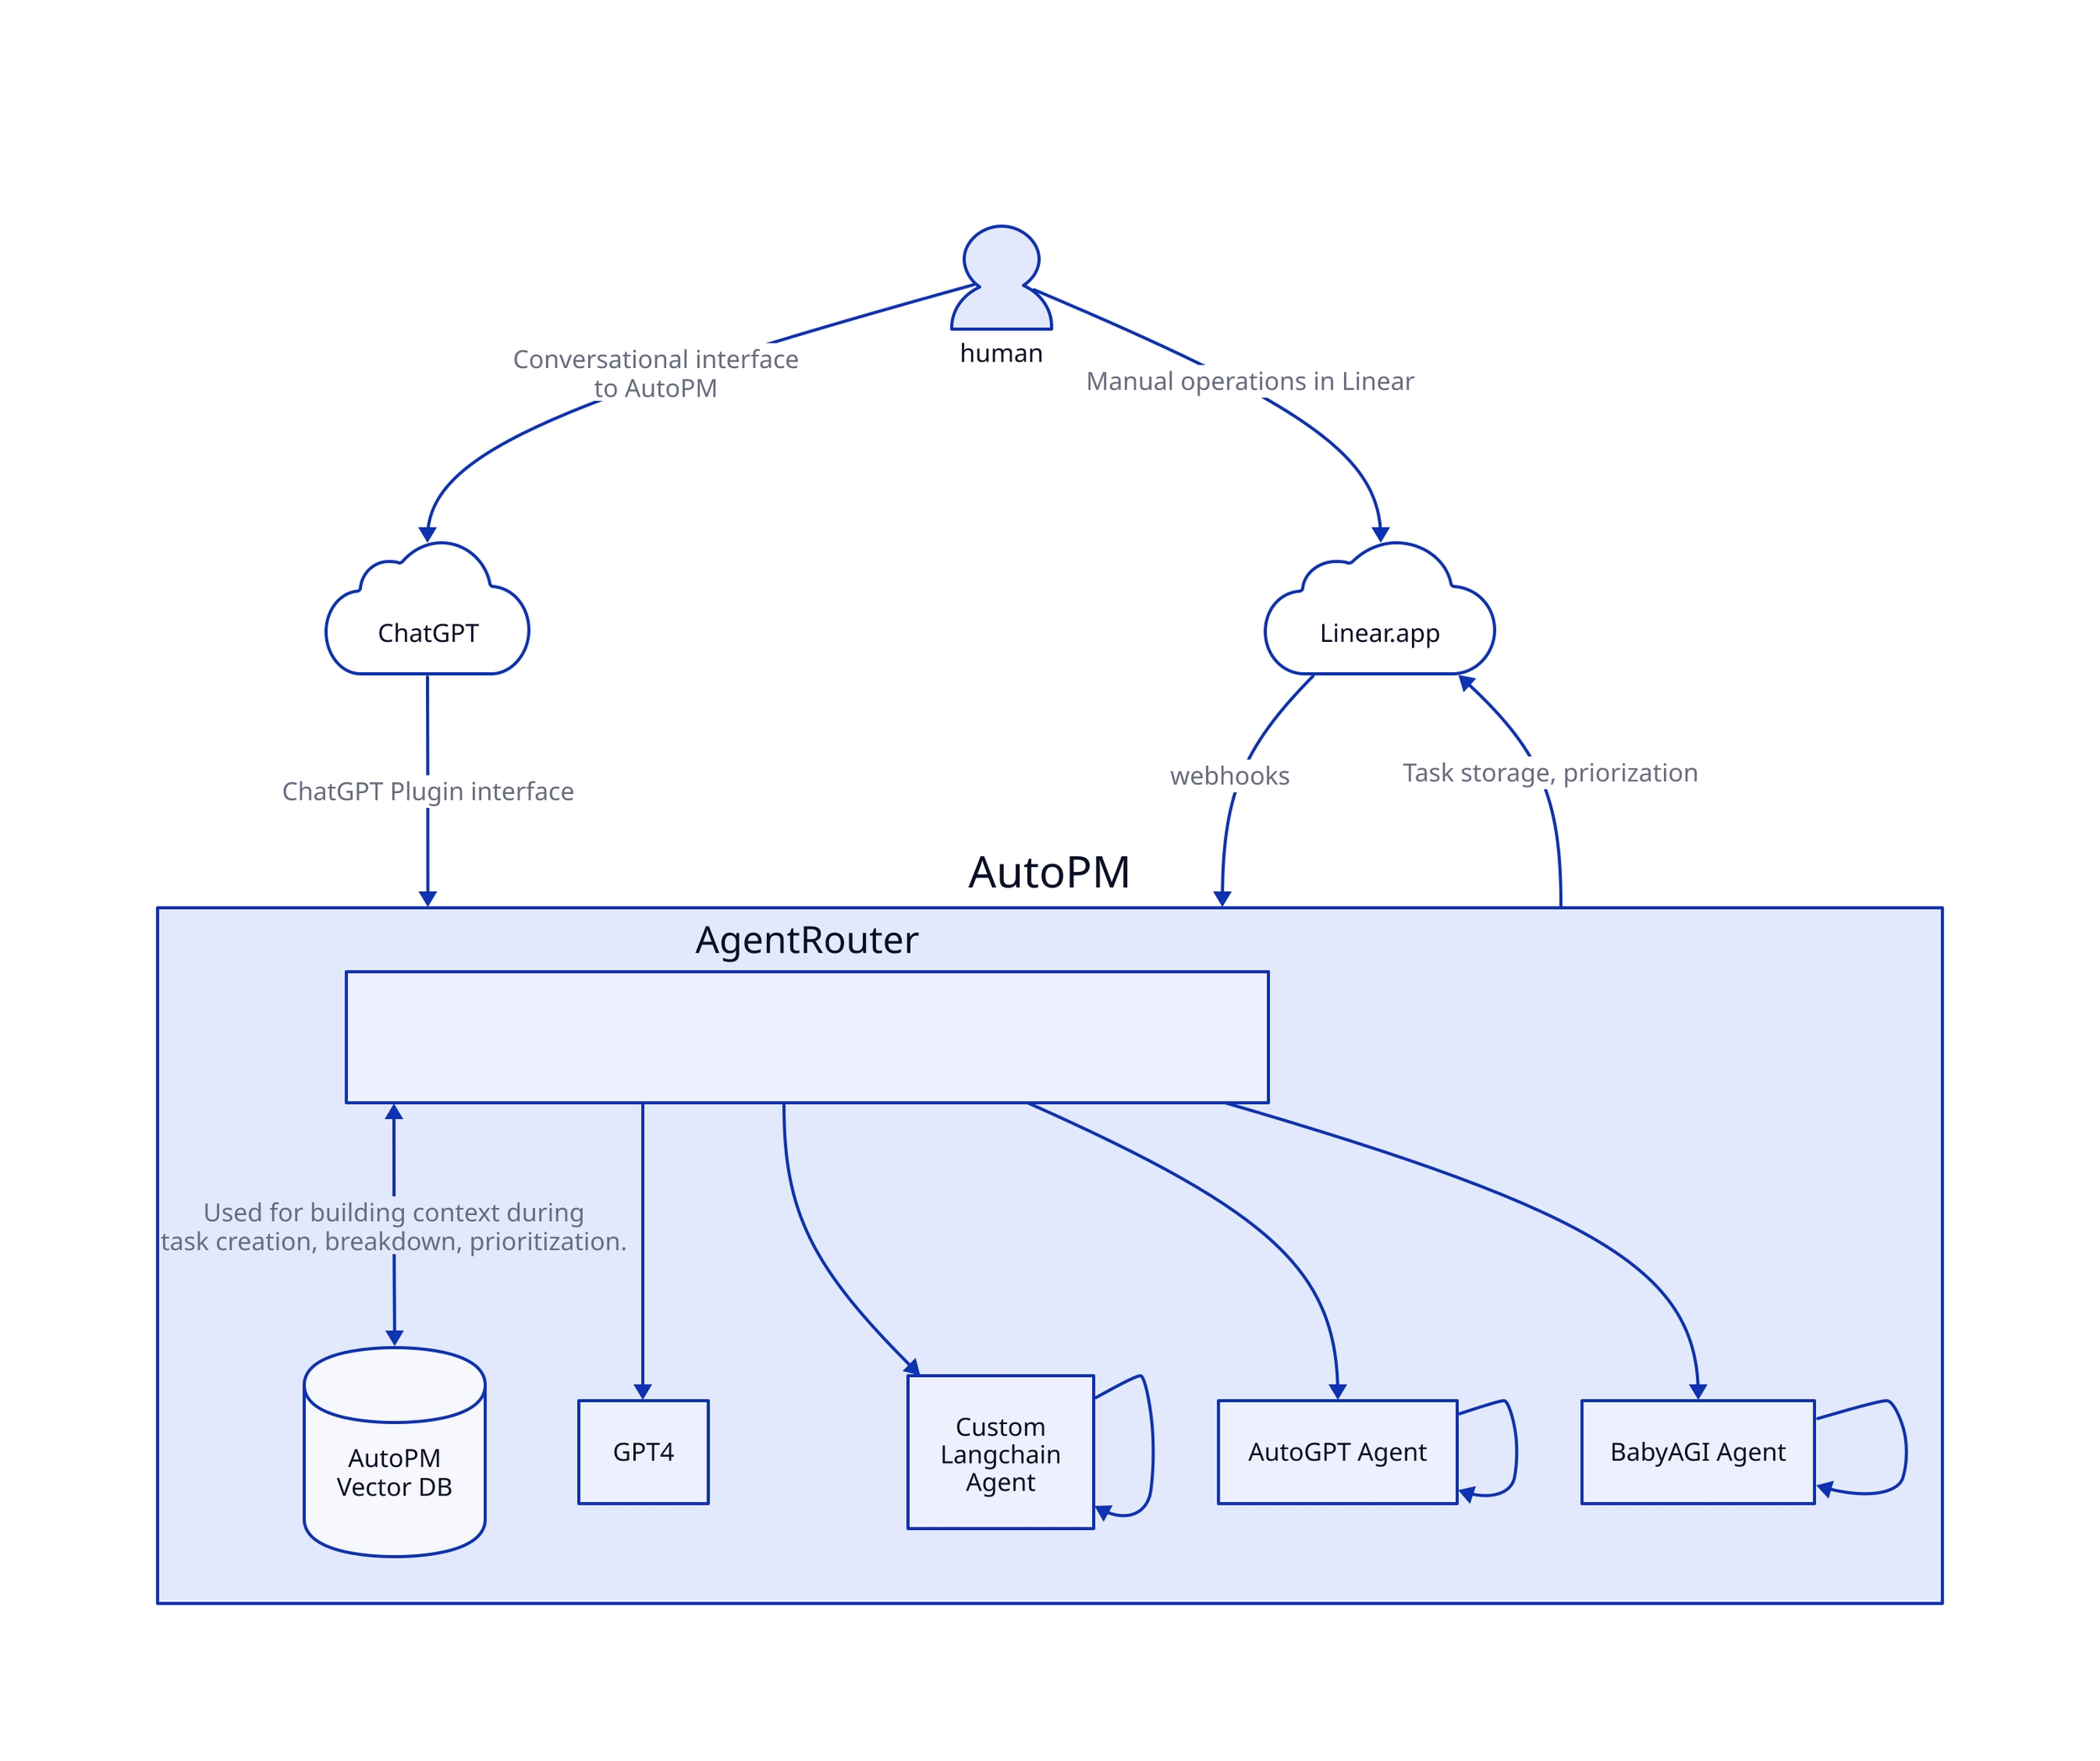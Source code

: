 explain: |md
  AutoPM Architecture Overview
| {
  near: top-center
}

linear: Linear.app {
  shape: cloud
}
human: {
  shape: person
}
human -> ChatGPT : Conversational interface\nto AutoPM
ChatGPT -> AutoPM: ChatGPT Plugin interface
ChatGPT {
	shape: cloud
}

AutoPM -> linear: Task storage, priorization
human -> linear: Manual operations in Linear

linear -> AutoPM: webhooks

AutoPM: {
		AgentRouter {
				explain: |md
				Selects appropriate agent for some task.
				|
		}
  AgentRouter <-> vdb: Used for building context during \ntask creation, breakdown, prioritization.
  vdb: AutoPM \nVector DB {
    shape: cylinder
  }

  AgentRouter -> GPT4
  AgentRouter -> Custom\nLangchain\nAgent
  AgentRouter -> AutoGPT Agent
  AgentRouter -> BabyAGI Agent

  Custom\nLangchain\nAgent -> Custom\nLangchain\nAgent
  AutoGPT Agent -> AutoGPT Agent
  BabyAGI Agent -> BabyAGI Agent
}
